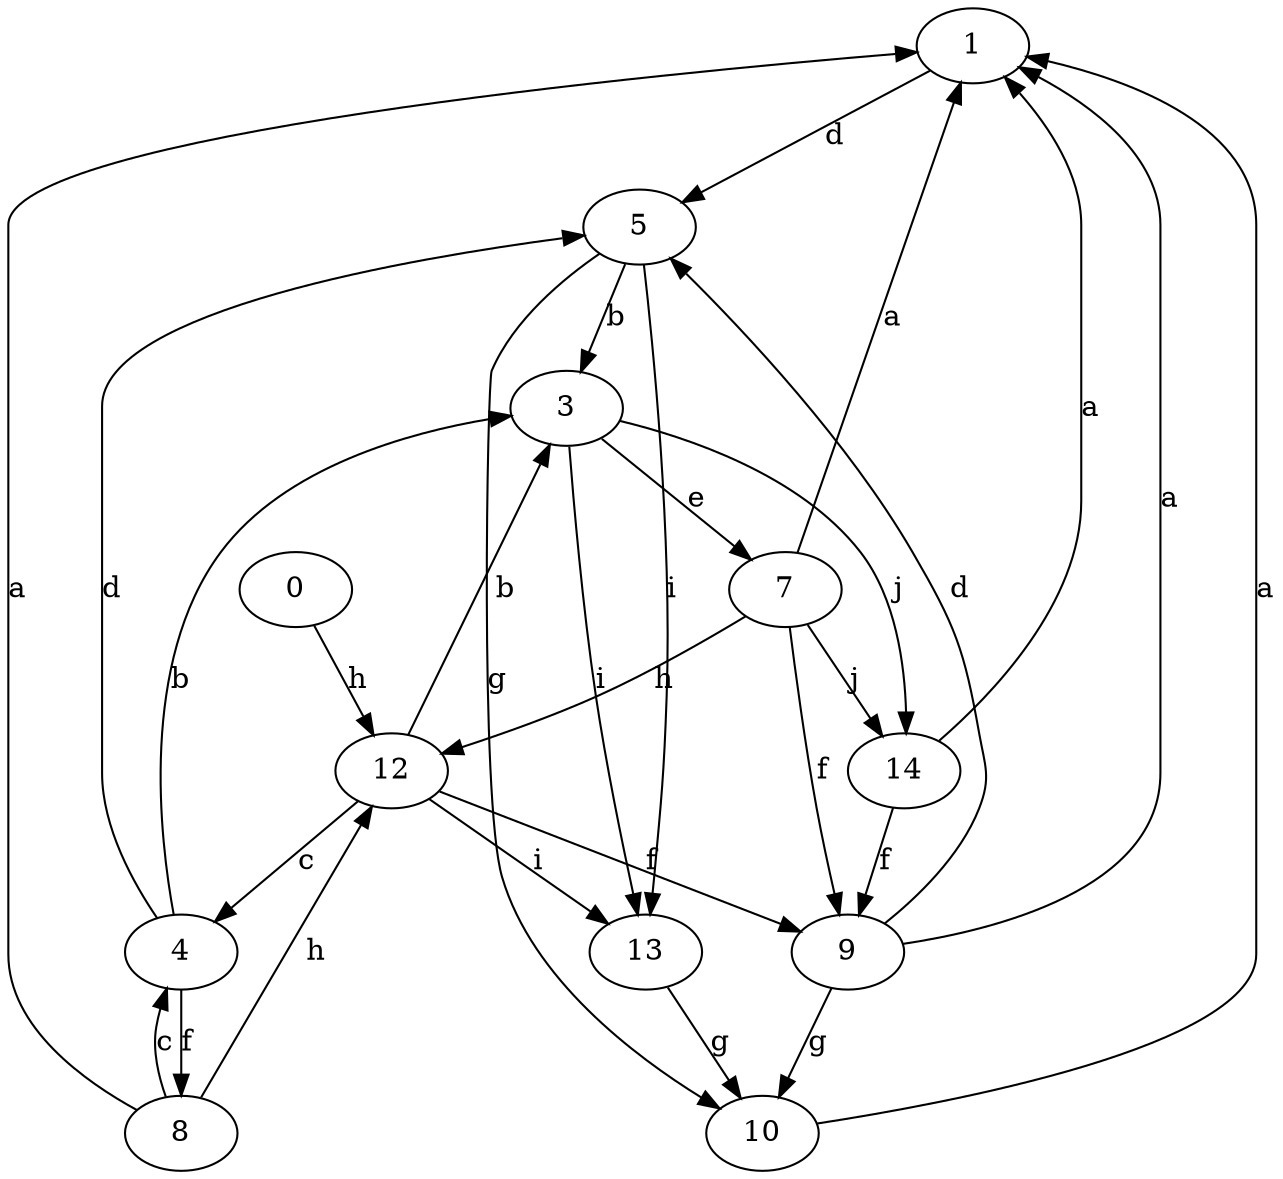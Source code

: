 strict digraph  {
1;
3;
4;
5;
7;
8;
9;
10;
12;
0;
13;
14;
1 -> 5  [label=d];
3 -> 7  [label=e];
3 -> 13  [label=i];
3 -> 14  [label=j];
4 -> 3  [label=b];
4 -> 5  [label=d];
4 -> 8  [label=f];
5 -> 3  [label=b];
5 -> 10  [label=g];
5 -> 13  [label=i];
7 -> 1  [label=a];
7 -> 9  [label=f];
7 -> 12  [label=h];
7 -> 14  [label=j];
8 -> 1  [label=a];
8 -> 4  [label=c];
8 -> 12  [label=h];
9 -> 1  [label=a];
9 -> 5  [label=d];
9 -> 10  [label=g];
10 -> 1  [label=a];
12 -> 3  [label=b];
12 -> 4  [label=c];
12 -> 9  [label=f];
12 -> 13  [label=i];
0 -> 12  [label=h];
13 -> 10  [label=g];
14 -> 1  [label=a];
14 -> 9  [label=f];
}
